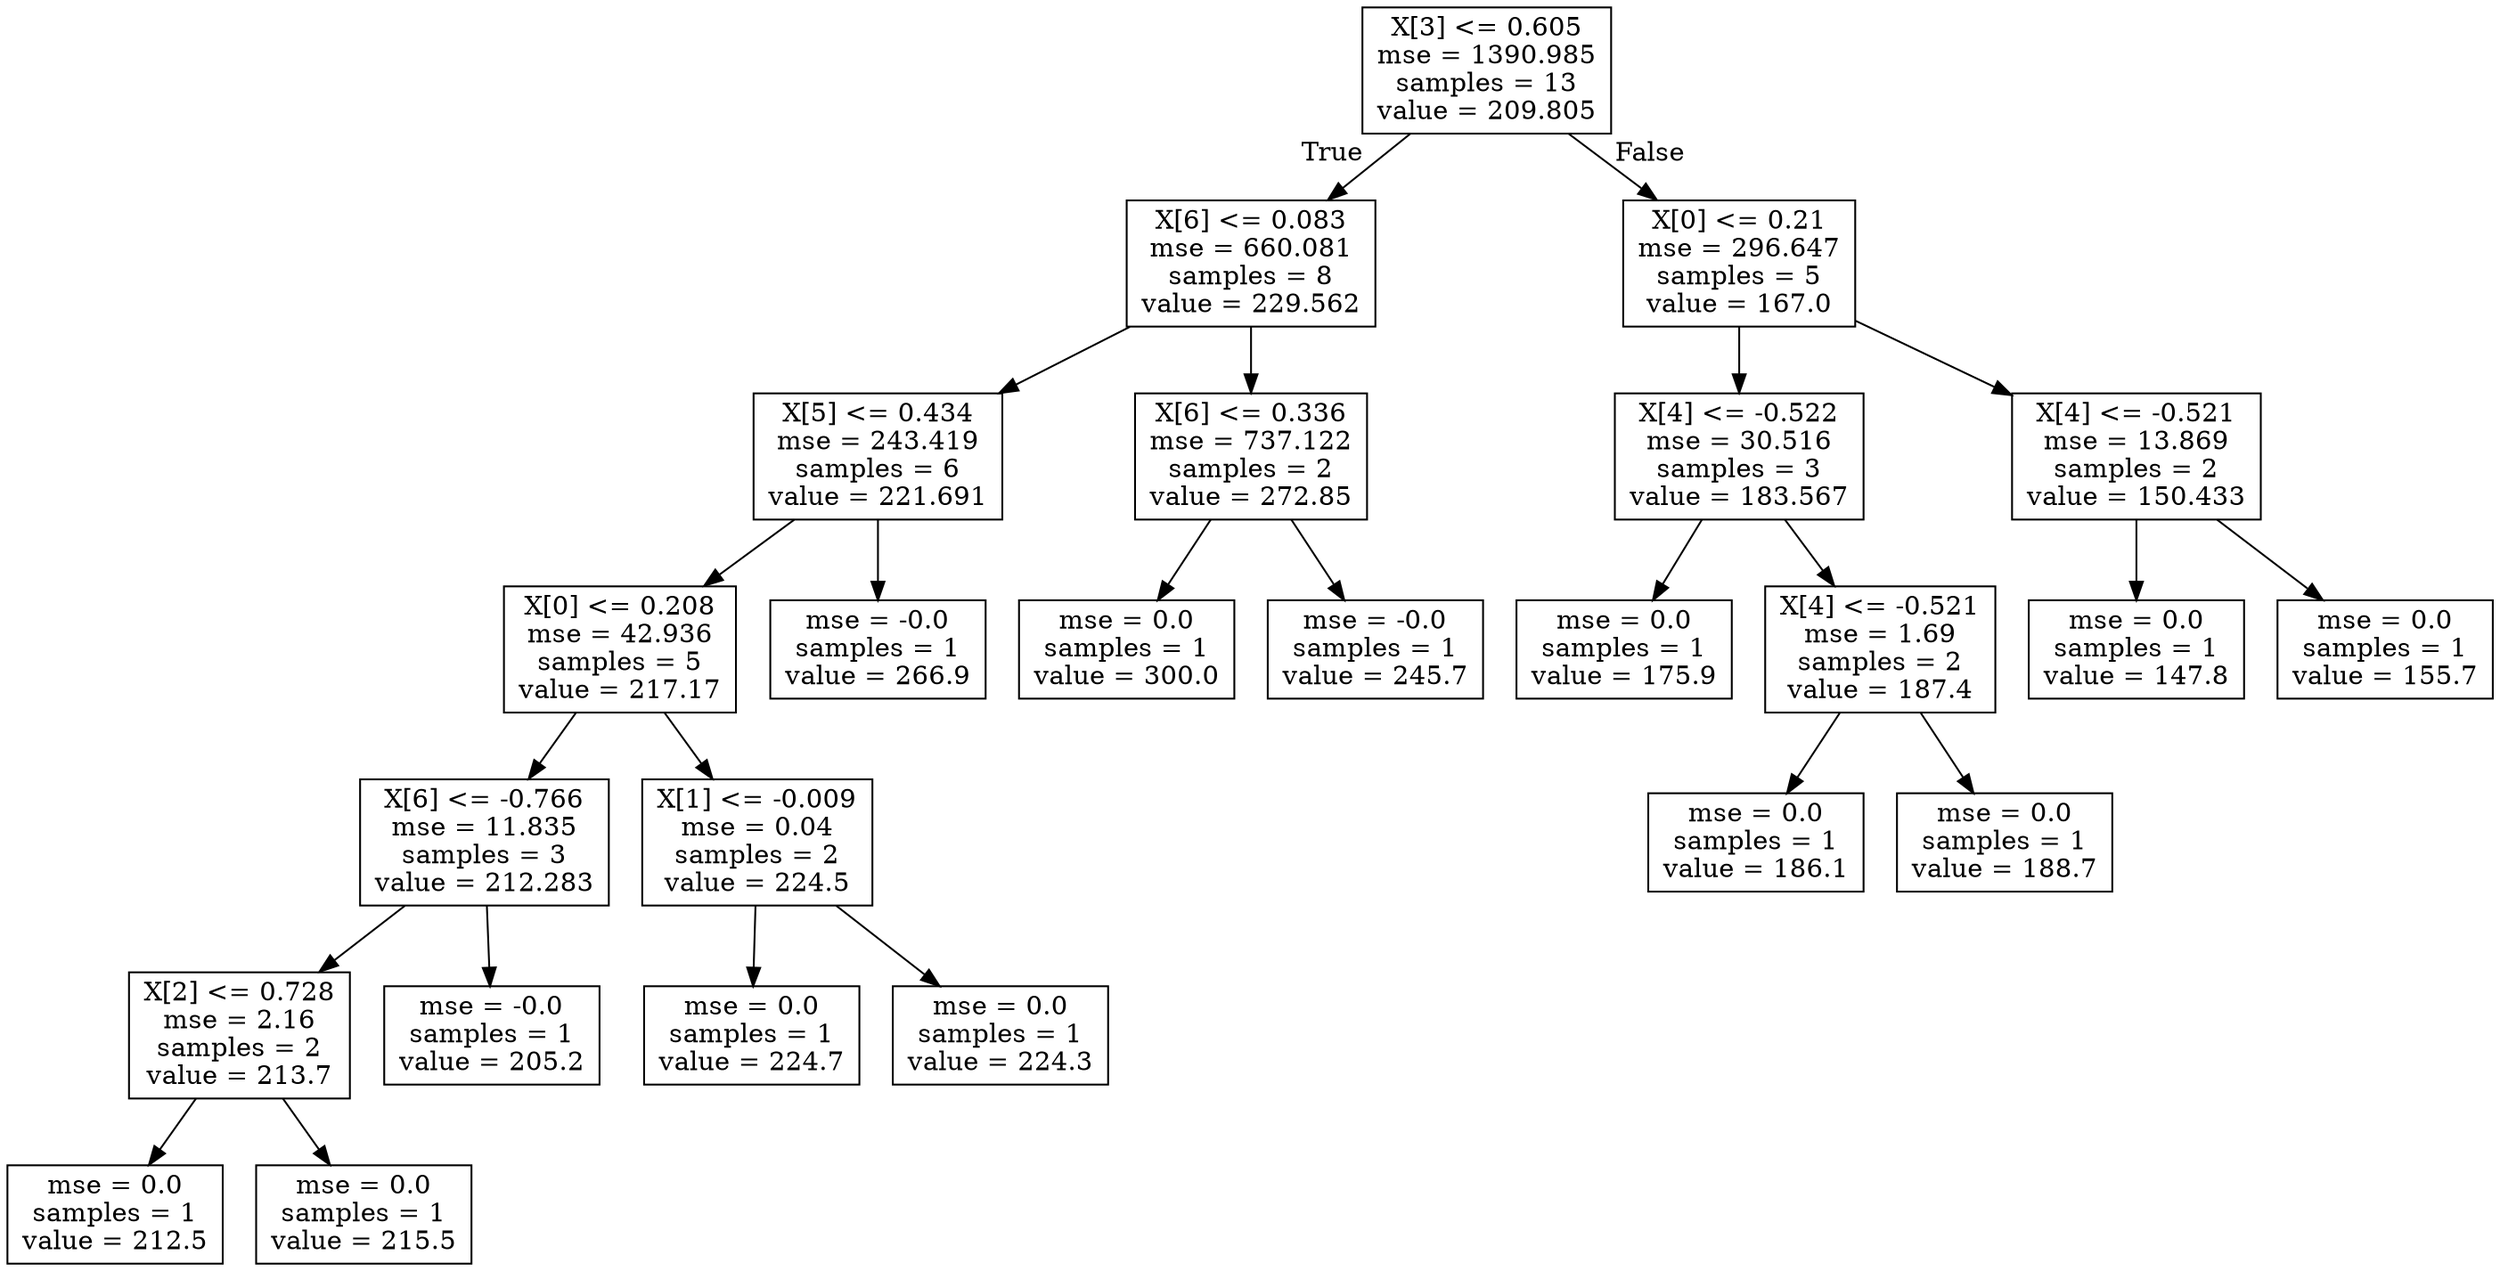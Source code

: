 digraph Tree {
node [shape=box] ;
0 [label="X[3] <= 0.605\nmse = 1390.985\nsamples = 13\nvalue = 209.805"] ;
1 [label="X[6] <= 0.083\nmse = 660.081\nsamples = 8\nvalue = 229.562"] ;
0 -> 1 [labeldistance=2.5, labelangle=45, headlabel="True"] ;
2 [label="X[5] <= 0.434\nmse = 243.419\nsamples = 6\nvalue = 221.691"] ;
1 -> 2 ;
3 [label="X[0] <= 0.208\nmse = 42.936\nsamples = 5\nvalue = 217.17"] ;
2 -> 3 ;
4 [label="X[6] <= -0.766\nmse = 11.835\nsamples = 3\nvalue = 212.283"] ;
3 -> 4 ;
5 [label="X[2] <= 0.728\nmse = 2.16\nsamples = 2\nvalue = 213.7"] ;
4 -> 5 ;
6 [label="mse = 0.0\nsamples = 1\nvalue = 212.5"] ;
5 -> 6 ;
7 [label="mse = 0.0\nsamples = 1\nvalue = 215.5"] ;
5 -> 7 ;
8 [label="mse = -0.0\nsamples = 1\nvalue = 205.2"] ;
4 -> 8 ;
9 [label="X[1] <= -0.009\nmse = 0.04\nsamples = 2\nvalue = 224.5"] ;
3 -> 9 ;
10 [label="mse = 0.0\nsamples = 1\nvalue = 224.7"] ;
9 -> 10 ;
11 [label="mse = 0.0\nsamples = 1\nvalue = 224.3"] ;
9 -> 11 ;
12 [label="mse = -0.0\nsamples = 1\nvalue = 266.9"] ;
2 -> 12 ;
13 [label="X[6] <= 0.336\nmse = 737.122\nsamples = 2\nvalue = 272.85"] ;
1 -> 13 ;
14 [label="mse = 0.0\nsamples = 1\nvalue = 300.0"] ;
13 -> 14 ;
15 [label="mse = -0.0\nsamples = 1\nvalue = 245.7"] ;
13 -> 15 ;
16 [label="X[0] <= 0.21\nmse = 296.647\nsamples = 5\nvalue = 167.0"] ;
0 -> 16 [labeldistance=2.5, labelangle=-45, headlabel="False"] ;
17 [label="X[4] <= -0.522\nmse = 30.516\nsamples = 3\nvalue = 183.567"] ;
16 -> 17 ;
18 [label="mse = 0.0\nsamples = 1\nvalue = 175.9"] ;
17 -> 18 ;
19 [label="X[4] <= -0.521\nmse = 1.69\nsamples = 2\nvalue = 187.4"] ;
17 -> 19 ;
20 [label="mse = 0.0\nsamples = 1\nvalue = 186.1"] ;
19 -> 20 ;
21 [label="mse = 0.0\nsamples = 1\nvalue = 188.7"] ;
19 -> 21 ;
22 [label="X[4] <= -0.521\nmse = 13.869\nsamples = 2\nvalue = 150.433"] ;
16 -> 22 ;
23 [label="mse = 0.0\nsamples = 1\nvalue = 147.8"] ;
22 -> 23 ;
24 [label="mse = 0.0\nsamples = 1\nvalue = 155.7"] ;
22 -> 24 ;
}